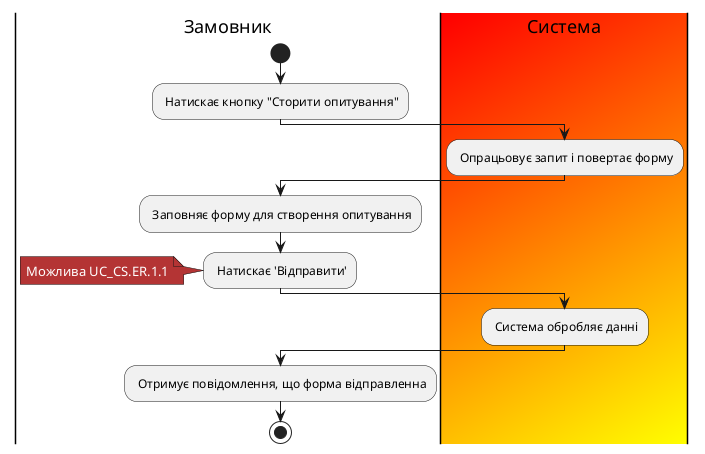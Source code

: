 @startuml
skinparam ArchimateBackgroundColor #ffffff
skinparam	shadowing false
skinparam Note {
	BackgroundColor #B43434
	FontColor #ffffff
}

|Замовник|
start
: Натискає кнопку "Сторити опитування";

|#Red/Yellow|Система| 
: Опрацьовує запит і повертає форму; 

|Замовник|
: Заповняє форму для створення опитування;
: Натискає 'Відправити';
note left
	Можлива UC_CS.ER.1.1
end note

|Система|

: Система обробляє данні;


|Замовник|

: Отримує повідомлення, що форма відправленна;


stop;


@enduml
